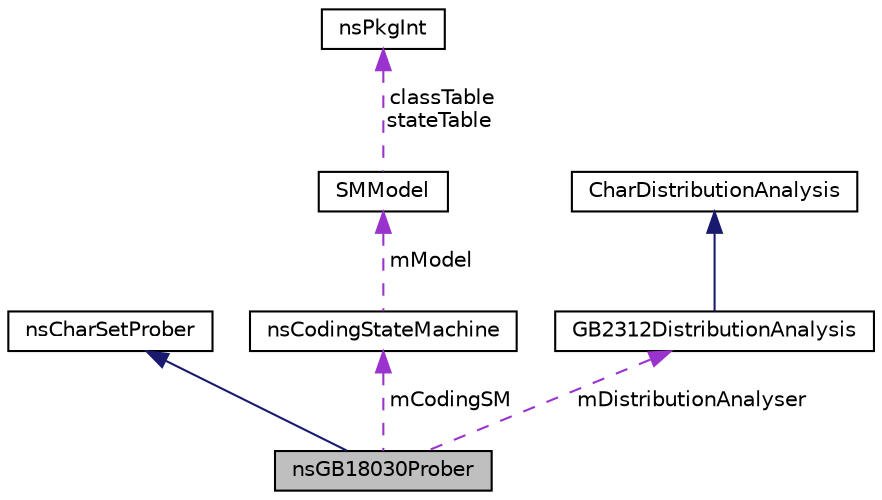 digraph "nsGB18030Prober"
{
  edge [fontname="Helvetica",fontsize="10",labelfontname="Helvetica",labelfontsize="10"];
  node [fontname="Helvetica",fontsize="10",shape=record];
  Node2 [label="nsGB18030Prober",height=0.2,width=0.4,color="black", fillcolor="grey75", style="filled", fontcolor="black"];
  Node3 -> Node2 [dir="back",color="midnightblue",fontsize="10",style="solid",fontname="Helvetica"];
  Node3 [label="nsCharSetProber",height=0.2,width=0.4,color="black", fillcolor="white", style="filled",URL="$classns_char_set_prober.html"];
  Node4 -> Node2 [dir="back",color="darkorchid3",fontsize="10",style="dashed",label=" mCodingSM" ,fontname="Helvetica"];
  Node4 [label="nsCodingStateMachine",height=0.2,width=0.4,color="black", fillcolor="white", style="filled",URL="$classns_coding_state_machine.html"];
  Node5 -> Node4 [dir="back",color="darkorchid3",fontsize="10",style="dashed",label=" mModel" ,fontname="Helvetica"];
  Node5 [label="SMModel",height=0.2,width=0.4,color="black", fillcolor="white", style="filled",URL="$struct_s_m_model.html"];
  Node6 -> Node5 [dir="back",color="darkorchid3",fontsize="10",style="dashed",label=" classTable\nstateTable" ,fontname="Helvetica"];
  Node6 [label="nsPkgInt",height=0.2,width=0.4,color="black", fillcolor="white", style="filled",URL="$structns_pkg_int.html"];
  Node7 -> Node2 [dir="back",color="darkorchid3",fontsize="10",style="dashed",label=" mDistributionAnalyser" ,fontname="Helvetica"];
  Node7 [label="GB2312DistributionAnalysis",height=0.2,width=0.4,color="black", fillcolor="white", style="filled",URL="$class_g_b2312_distribution_analysis.html"];
  Node8 -> Node7 [dir="back",color="midnightblue",fontsize="10",style="solid",fontname="Helvetica"];
  Node8 [label="CharDistributionAnalysis",height=0.2,width=0.4,color="black", fillcolor="white", style="filled",URL="$class_char_distribution_analysis.html"];
}
